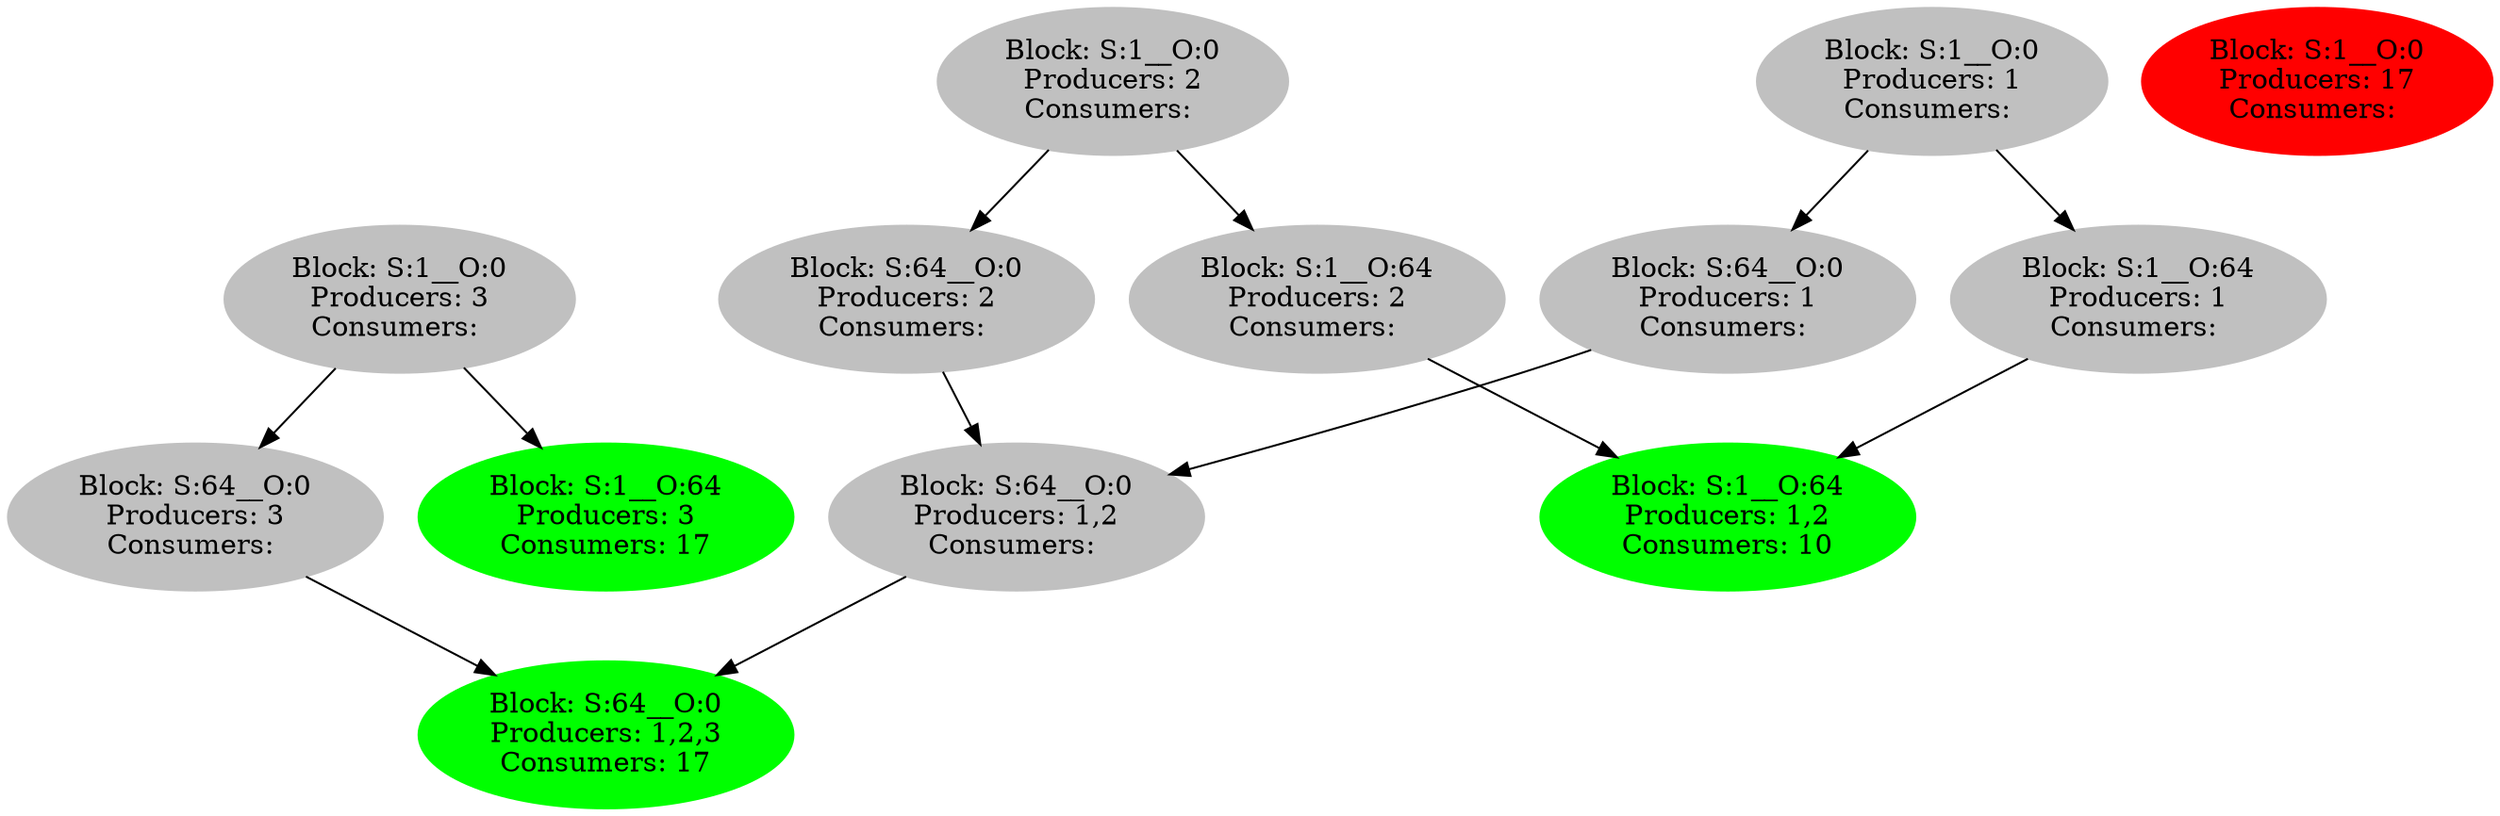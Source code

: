 strict digraph  {
0 [color=grey, label="Block: S:1__O:0
Producers: 1
Consumers: ", style=filled];
1 [color=grey, label="Block: S:64__O:0
Producers: 1
Consumers: ", style=filled];
2 [color=grey, label="Block: S:64__O:0
Producers: 1,2
Consumers: ", style=filled];
3 [color=green, label="Block: S:64__O:0
Producers: 1,2,3
Consumers: 17", style=filled];
4 [color=grey, label="Block: S:1__O:64
Producers: 1
Consumers: ", style=filled];
5 [color=green, label="Block: S:1__O:64
Producers: 1,2
Consumers: 10", style=filled];
6 [color=grey, label="Block: S:1__O:0
Producers: 2
Consumers: ", style=filled];
7 [color=grey, label="Block: S:64__O:0
Producers: 2
Consumers: ", style=filled];
8 [color=grey, label="Block: S:1__O:64
Producers: 2
Consumers: ", style=filled];
9 [color=grey, label="Block: S:1__O:0
Producers: 3
Consumers: ", style=filled];
10 [color=grey, label="Block: S:64__O:0
Producers: 3
Consumers: ", style=filled];
11 [color=green, label="Block: S:1__O:64
Producers: 3
Consumers: 17", style=filled];
12 [color=red, label="Block: S:1__O:0
Producers: 17
Consumers: ", style=filled];
0 -> 1;
0 -> 4;
1 -> 2;
2 -> 3;
4 -> 5;
6 -> 7;
6 -> 8;
7 -> 2;
8 -> 5;
9 -> 10;
9 -> 11;
10 -> 3;
}
